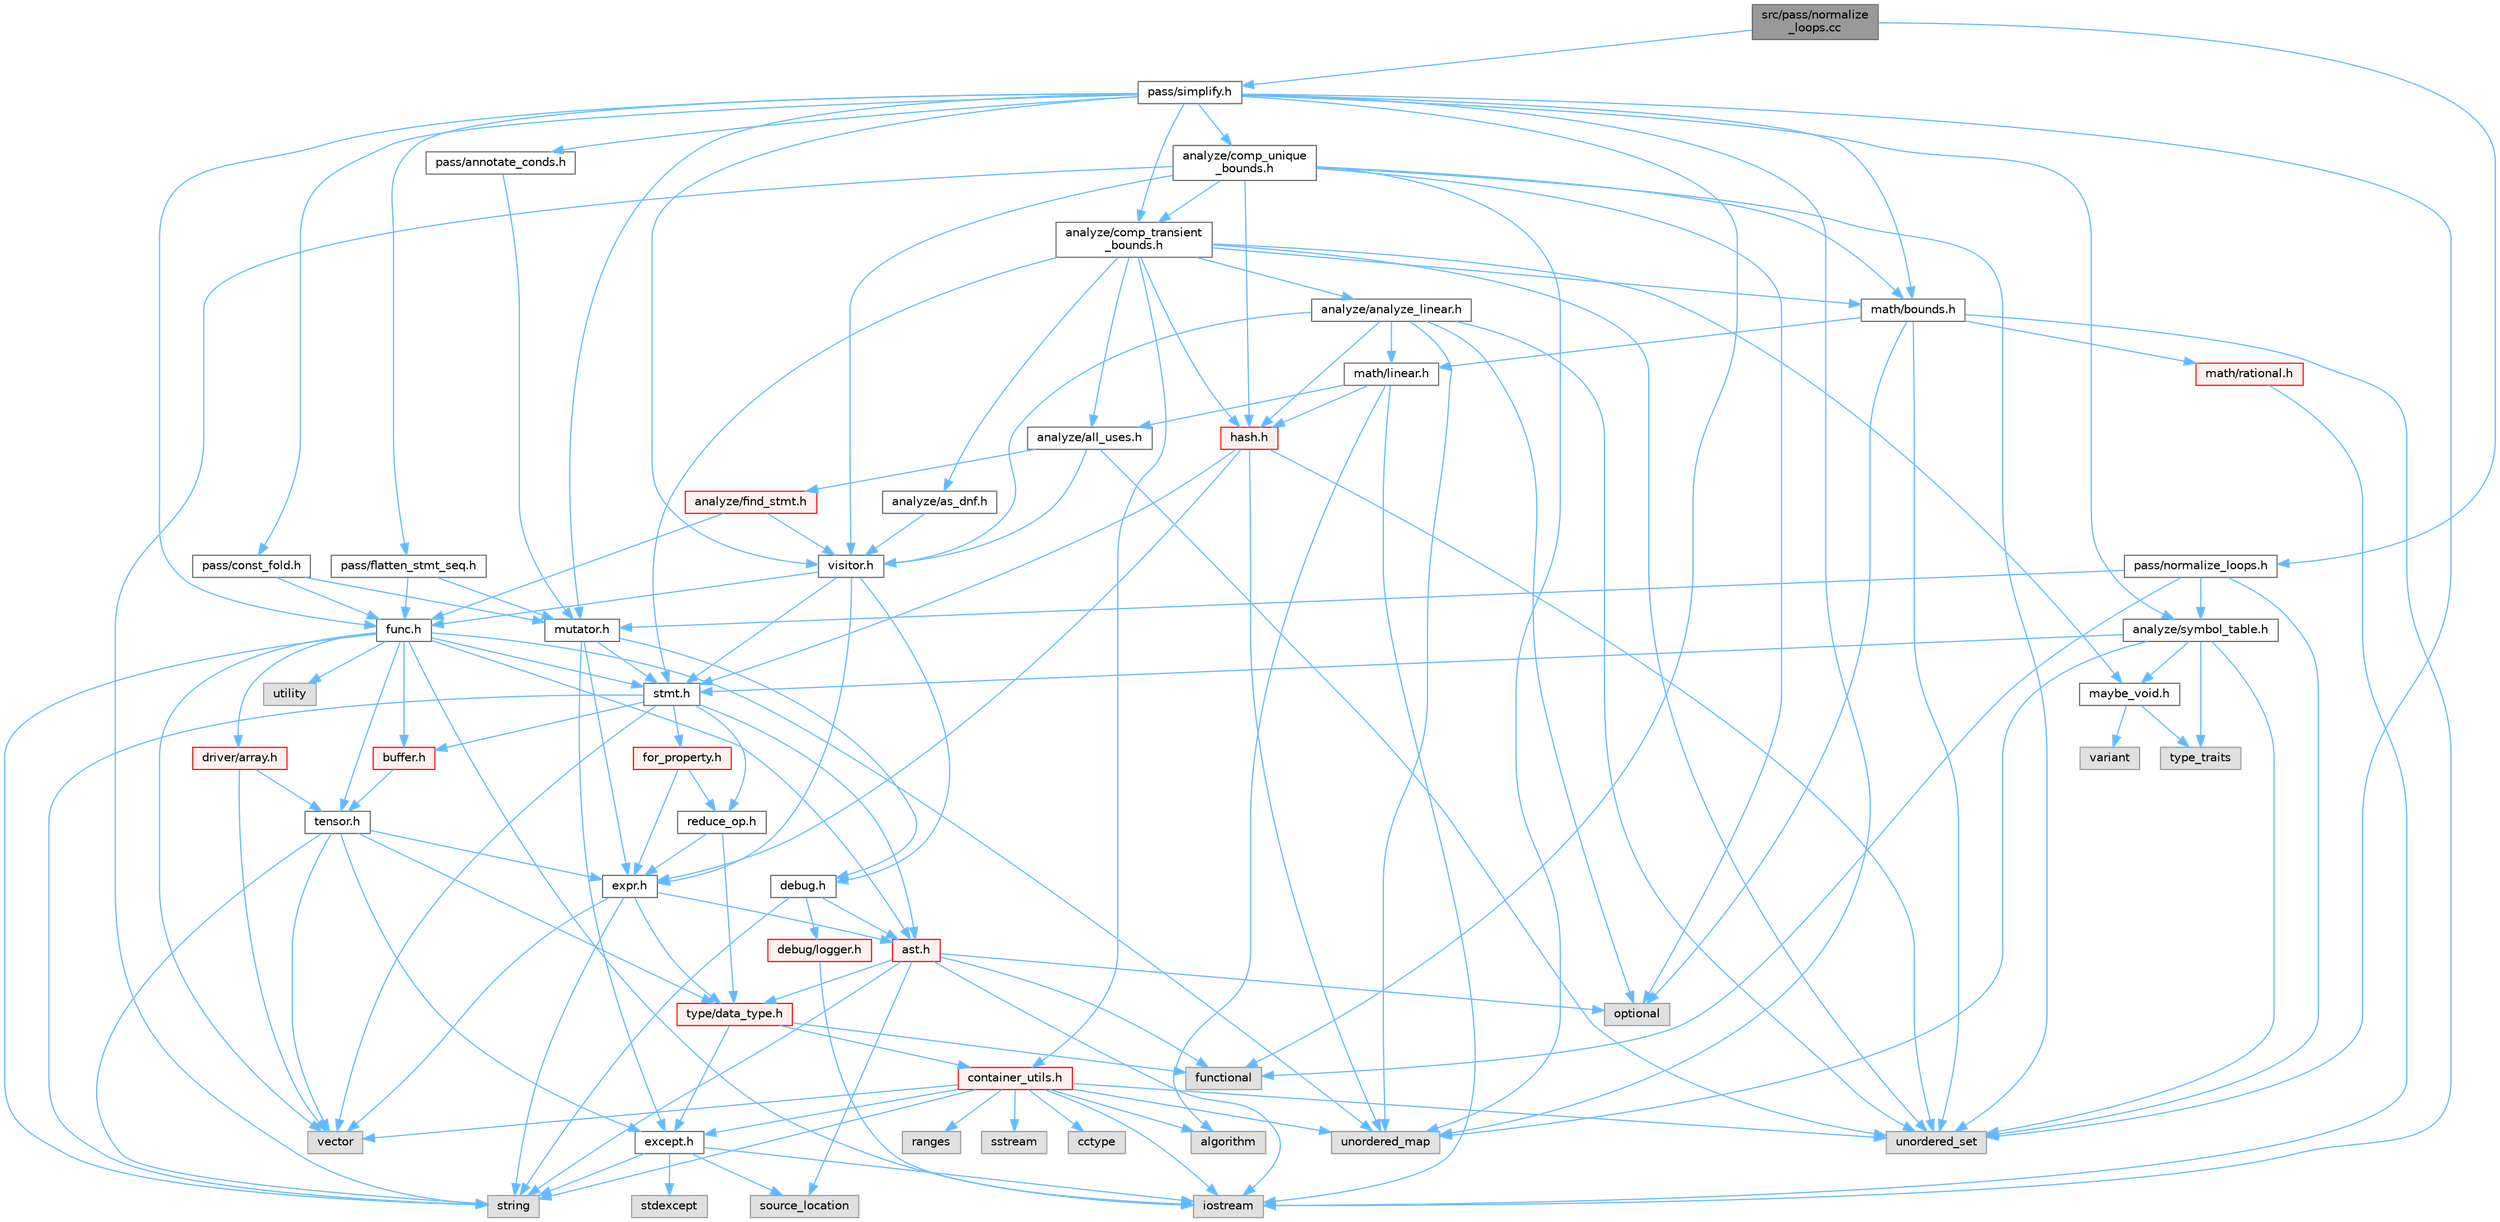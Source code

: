 digraph "src/pass/normalize_loops.cc"
{
 // LATEX_PDF_SIZE
  bgcolor="transparent";
  edge [fontname=Helvetica,fontsize=10,labelfontname=Helvetica,labelfontsize=10];
  node [fontname=Helvetica,fontsize=10,shape=box,height=0.2,width=0.4];
  Node1 [label="src/pass/normalize\l_loops.cc",height=0.2,width=0.4,color="gray40", fillcolor="grey60", style="filled", fontcolor="black",tooltip=" "];
  Node1 -> Node2 [color="steelblue1",style="solid"];
  Node2 [label="pass/normalize_loops.h",height=0.2,width=0.4,color="grey40", fillcolor="white", style="filled",URL="$normalize__loops_8h.html",tooltip=" "];
  Node2 -> Node3 [color="steelblue1",style="solid"];
  Node3 [label="functional",height=0.2,width=0.4,color="grey60", fillcolor="#E0E0E0", style="filled",tooltip=" "];
  Node2 -> Node4 [color="steelblue1",style="solid"];
  Node4 [label="unordered_set",height=0.2,width=0.4,color="grey60", fillcolor="#E0E0E0", style="filled",tooltip=" "];
  Node2 -> Node5 [color="steelblue1",style="solid"];
  Node5 [label="analyze/symbol_table.h",height=0.2,width=0.4,color="grey40", fillcolor="white", style="filled",URL="$symbol__table_8h.html",tooltip=" "];
  Node5 -> Node6 [color="steelblue1",style="solid"];
  Node6 [label="type_traits",height=0.2,width=0.4,color="grey60", fillcolor="#E0E0E0", style="filled",tooltip=" "];
  Node5 -> Node7 [color="steelblue1",style="solid"];
  Node7 [label="unordered_map",height=0.2,width=0.4,color="grey60", fillcolor="#E0E0E0", style="filled",tooltip=" "];
  Node5 -> Node4 [color="steelblue1",style="solid"];
  Node5 -> Node8 [color="steelblue1",style="solid"];
  Node8 [label="maybe_void.h",height=0.2,width=0.4,color="grey40", fillcolor="white", style="filled",URL="$maybe__void_8h.html",tooltip=" "];
  Node8 -> Node6 [color="steelblue1",style="solid"];
  Node8 -> Node9 [color="steelblue1",style="solid"];
  Node9 [label="variant",height=0.2,width=0.4,color="grey60", fillcolor="#E0E0E0", style="filled",tooltip=" "];
  Node5 -> Node10 [color="steelblue1",style="solid"];
  Node10 [label="stmt.h",height=0.2,width=0.4,color="grey40", fillcolor="white", style="filled",URL="$stmt_8h.html",tooltip=" "];
  Node10 -> Node11 [color="steelblue1",style="solid"];
  Node11 [label="string",height=0.2,width=0.4,color="grey60", fillcolor="#E0E0E0", style="filled",tooltip=" "];
  Node10 -> Node12 [color="steelblue1",style="solid"];
  Node12 [label="vector",height=0.2,width=0.4,color="grey60", fillcolor="#E0E0E0", style="filled",tooltip=" "];
  Node10 -> Node13 [color="steelblue1",style="solid"];
  Node13 [label="ast.h",height=0.2,width=0.4,color="red", fillcolor="#FFF0F0", style="filled",URL="$ast_8h.html",tooltip=" "];
  Node13 -> Node3 [color="steelblue1",style="solid"];
  Node13 -> Node15 [color="steelblue1",style="solid"];
  Node15 [label="iostream",height=0.2,width=0.4,color="grey60", fillcolor="#E0E0E0", style="filled",tooltip=" "];
  Node13 -> Node16 [color="steelblue1",style="solid"];
  Node16 [label="optional",height=0.2,width=0.4,color="grey60", fillcolor="#E0E0E0", style="filled",tooltip=" "];
  Node13 -> Node17 [color="steelblue1",style="solid"];
  Node17 [label="source_location",height=0.2,width=0.4,color="grey60", fillcolor="#E0E0E0", style="filled",tooltip=" "];
  Node13 -> Node11 [color="steelblue1",style="solid"];
  Node13 -> Node32 [color="steelblue1",style="solid"];
  Node32 [label="type/data_type.h",height=0.2,width=0.4,color="red", fillcolor="#FFF0F0", style="filled",URL="$data__type_8h.html",tooltip=" "];
  Node32 -> Node3 [color="steelblue1",style="solid"];
  Node32 -> Node34 [color="steelblue1",style="solid"];
  Node34 [label="container_utils.h",height=0.2,width=0.4,color="red", fillcolor="#FFF0F0", style="filled",URL="$container__utils_8h.html",tooltip=" "];
  Node34 -> Node35 [color="steelblue1",style="solid"];
  Node35 [label="algorithm",height=0.2,width=0.4,color="grey60", fillcolor="#E0E0E0", style="filled",tooltip=" "];
  Node34 -> Node36 [color="steelblue1",style="solid"];
  Node36 [label="cctype",height=0.2,width=0.4,color="grey60", fillcolor="#E0E0E0", style="filled",tooltip=" "];
  Node34 -> Node15 [color="steelblue1",style="solid"];
  Node34 -> Node37 [color="steelblue1",style="solid"];
  Node37 [label="ranges",height=0.2,width=0.4,color="grey60", fillcolor="#E0E0E0", style="filled",tooltip=" "];
  Node34 -> Node30 [color="steelblue1",style="solid"];
  Node30 [label="sstream",height=0.2,width=0.4,color="grey60", fillcolor="#E0E0E0", style="filled",tooltip=" "];
  Node34 -> Node11 [color="steelblue1",style="solid"];
  Node34 -> Node7 [color="steelblue1",style="solid"];
  Node34 -> Node4 [color="steelblue1",style="solid"];
  Node34 -> Node12 [color="steelblue1",style="solid"];
  Node34 -> Node27 [color="steelblue1",style="solid"];
  Node27 [label="except.h",height=0.2,width=0.4,color="grey40", fillcolor="white", style="filled",URL="$except_8h.html",tooltip=" "];
  Node27 -> Node15 [color="steelblue1",style="solid"];
  Node27 -> Node17 [color="steelblue1",style="solid"];
  Node27 -> Node28 [color="steelblue1",style="solid"];
  Node28 [label="stdexcept",height=0.2,width=0.4,color="grey60", fillcolor="#E0E0E0", style="filled",tooltip=" "];
  Node27 -> Node11 [color="steelblue1",style="solid"];
  Node32 -> Node27 [color="steelblue1",style="solid"];
  Node10 -> Node41 [color="steelblue1",style="solid"];
  Node41 [label="buffer.h",height=0.2,width=0.4,color="red", fillcolor="#FFF0F0", style="filled",URL="$buffer_8h.html",tooltip=" "];
  Node41 -> Node42 [color="steelblue1",style="solid"];
  Node42 [label="tensor.h",height=0.2,width=0.4,color="grey40", fillcolor="white", style="filled",URL="$tensor_8h.html",tooltip=" "];
  Node42 -> Node11 [color="steelblue1",style="solid"];
  Node42 -> Node12 [color="steelblue1",style="solid"];
  Node42 -> Node27 [color="steelblue1",style="solid"];
  Node42 -> Node43 [color="steelblue1",style="solid"];
  Node43 [label="expr.h",height=0.2,width=0.4,color="grey40", fillcolor="white", style="filled",URL="$expr_8h.html",tooltip=" "];
  Node43 -> Node11 [color="steelblue1",style="solid"];
  Node43 -> Node12 [color="steelblue1",style="solid"];
  Node43 -> Node13 [color="steelblue1",style="solid"];
  Node43 -> Node32 [color="steelblue1",style="solid"];
  Node42 -> Node32 [color="steelblue1",style="solid"];
  Node10 -> Node46 [color="steelblue1",style="solid"];
  Node46 [label="for_property.h",height=0.2,width=0.4,color="red", fillcolor="#FFF0F0", style="filled",URL="$for__property_8h.html",tooltip=" "];
  Node46 -> Node43 [color="steelblue1",style="solid"];
  Node46 -> Node49 [color="steelblue1",style="solid"];
  Node49 [label="reduce_op.h",height=0.2,width=0.4,color="grey40", fillcolor="white", style="filled",URL="$reduce__op_8h.html",tooltip=" "];
  Node49 -> Node43 [color="steelblue1",style="solid"];
  Node49 -> Node32 [color="steelblue1",style="solid"];
  Node10 -> Node49 [color="steelblue1",style="solid"];
  Node2 -> Node50 [color="steelblue1",style="solid"];
  Node50 [label="mutator.h",height=0.2,width=0.4,color="grey40", fillcolor="white", style="filled",URL="$mutator_8h.html",tooltip=" "];
  Node50 -> Node51 [color="steelblue1",style="solid"];
  Node51 [label="debug.h",height=0.2,width=0.4,color="grey40", fillcolor="white", style="filled",URL="$debug_8h.html",tooltip=" "];
  Node51 -> Node11 [color="steelblue1",style="solid"];
  Node51 -> Node13 [color="steelblue1",style="solid"];
  Node51 -> Node52 [color="steelblue1",style="solid"];
  Node52 [label="debug/logger.h",height=0.2,width=0.4,color="red", fillcolor="#FFF0F0", style="filled",URL="$logger_8h.html",tooltip=" "];
  Node52 -> Node15 [color="steelblue1",style="solid"];
  Node50 -> Node27 [color="steelblue1",style="solid"];
  Node50 -> Node43 [color="steelblue1",style="solid"];
  Node50 -> Node10 [color="steelblue1",style="solid"];
  Node1 -> Node55 [color="steelblue1",style="solid"];
  Node55 [label="pass/simplify.h",height=0.2,width=0.4,color="grey40", fillcolor="white", style="filled",URL="$simplify_8h.html",tooltip=" "];
  Node55 -> Node3 [color="steelblue1",style="solid"];
  Node55 -> Node7 [color="steelblue1",style="solid"];
  Node55 -> Node4 [color="steelblue1",style="solid"];
  Node55 -> Node56 [color="steelblue1",style="solid"];
  Node56 [label="analyze/comp_transient\l_bounds.h",height=0.2,width=0.4,color="grey40", fillcolor="white", style="filled",URL="$comp__transient__bounds_8h.html",tooltip=" "];
  Node56 -> Node4 [color="steelblue1",style="solid"];
  Node56 -> Node57 [color="steelblue1",style="solid"];
  Node57 [label="analyze/all_uses.h",height=0.2,width=0.4,color="grey40", fillcolor="white", style="filled",URL="$all__uses_8h.html",tooltip=" "];
  Node57 -> Node4 [color="steelblue1",style="solid"];
  Node57 -> Node58 [color="steelblue1",style="solid"];
  Node58 [label="analyze/find_stmt.h",height=0.2,width=0.4,color="red", fillcolor="#FFF0F0", style="filled",URL="$find__stmt_8h.html",tooltip=" "];
  Node58 -> Node59 [color="steelblue1",style="solid"];
  Node59 [label="func.h",height=0.2,width=0.4,color="grey40", fillcolor="white", style="filled",URL="$func_8h.html",tooltip=" "];
  Node59 -> Node15 [color="steelblue1",style="solid"];
  Node59 -> Node11 [color="steelblue1",style="solid"];
  Node59 -> Node7 [color="steelblue1",style="solid"];
  Node59 -> Node60 [color="steelblue1",style="solid"];
  Node60 [label="utility",height=0.2,width=0.4,color="grey60", fillcolor="#E0E0E0", style="filled",tooltip=" "];
  Node59 -> Node12 [color="steelblue1",style="solid"];
  Node59 -> Node13 [color="steelblue1",style="solid"];
  Node59 -> Node41 [color="steelblue1",style="solid"];
  Node59 -> Node61 [color="steelblue1",style="solid"];
  Node61 [label="driver/array.h",height=0.2,width=0.4,color="red", fillcolor="#FFF0F0", style="filled",URL="$array_8h.html",tooltip=" "];
  Node61 -> Node12 [color="steelblue1",style="solid"];
  Node61 -> Node42 [color="steelblue1",style="solid"];
  Node59 -> Node10 [color="steelblue1",style="solid"];
  Node59 -> Node42 [color="steelblue1",style="solid"];
  Node58 -> Node66 [color="steelblue1",style="solid"];
  Node66 [label="visitor.h",height=0.2,width=0.4,color="grey40", fillcolor="white", style="filled",URL="$visitor_8h.html",tooltip=" "];
  Node66 -> Node51 [color="steelblue1",style="solid"];
  Node66 -> Node43 [color="steelblue1",style="solid"];
  Node66 -> Node59 [color="steelblue1",style="solid"];
  Node66 -> Node10 [color="steelblue1",style="solid"];
  Node57 -> Node66 [color="steelblue1",style="solid"];
  Node56 -> Node67 [color="steelblue1",style="solid"];
  Node67 [label="analyze/analyze_linear.h",height=0.2,width=0.4,color="grey40", fillcolor="white", style="filled",URL="$analyze__linear_8h.html",tooltip=" "];
  Node67 -> Node16 [color="steelblue1",style="solid"];
  Node67 -> Node7 [color="steelblue1",style="solid"];
  Node67 -> Node4 [color="steelblue1",style="solid"];
  Node67 -> Node68 [color="steelblue1",style="solid"];
  Node68 [label="hash.h",height=0.2,width=0.4,color="red", fillcolor="#FFF0F0", style="filled",URL="$hash_8h.html",tooltip=" "];
  Node68 -> Node7 [color="steelblue1",style="solid"];
  Node68 -> Node4 [color="steelblue1",style="solid"];
  Node68 -> Node43 [color="steelblue1",style="solid"];
  Node68 -> Node10 [color="steelblue1",style="solid"];
  Node67 -> Node69 [color="steelblue1",style="solid"];
  Node69 [label="math/linear.h",height=0.2,width=0.4,color="grey40", fillcolor="white", style="filled",URL="$linear_8h.html",tooltip=" "];
  Node69 -> Node35 [color="steelblue1",style="solid"];
  Node69 -> Node15 [color="steelblue1",style="solid"];
  Node69 -> Node57 [color="steelblue1",style="solid"];
  Node69 -> Node68 [color="steelblue1",style="solid"];
  Node67 -> Node66 [color="steelblue1",style="solid"];
  Node56 -> Node70 [color="steelblue1",style="solid"];
  Node70 [label="analyze/as_dnf.h",height=0.2,width=0.4,color="grey40", fillcolor="white", style="filled",URL="$as__dnf_8h.html",tooltip=" "];
  Node70 -> Node66 [color="steelblue1",style="solid"];
  Node56 -> Node34 [color="steelblue1",style="solid"];
  Node56 -> Node68 [color="steelblue1",style="solid"];
  Node56 -> Node71 [color="steelblue1",style="solid"];
  Node71 [label="math/bounds.h",height=0.2,width=0.4,color="grey40", fillcolor="white", style="filled",URL="$bounds_8h.html",tooltip=" "];
  Node71 -> Node15 [color="steelblue1",style="solid"];
  Node71 -> Node16 [color="steelblue1",style="solid"];
  Node71 -> Node4 [color="steelblue1",style="solid"];
  Node71 -> Node69 [color="steelblue1",style="solid"];
  Node71 -> Node72 [color="steelblue1",style="solid"];
  Node72 [label="math/rational.h",height=0.2,width=0.4,color="red", fillcolor="#FFF0F0", style="filled",URL="$rational_8h.html",tooltip=" "];
  Node72 -> Node15 [color="steelblue1",style="solid"];
  Node56 -> Node8 [color="steelblue1",style="solid"];
  Node56 -> Node10 [color="steelblue1",style="solid"];
  Node55 -> Node75 [color="steelblue1",style="solid"];
  Node75 [label="analyze/comp_unique\l_bounds.h",height=0.2,width=0.4,color="grey40", fillcolor="white", style="filled",URL="$comp__unique__bounds_8h.html",tooltip=" "];
  Node75 -> Node16 [color="steelblue1",style="solid"];
  Node75 -> Node11 [color="steelblue1",style="solid"];
  Node75 -> Node7 [color="steelblue1",style="solid"];
  Node75 -> Node4 [color="steelblue1",style="solid"];
  Node75 -> Node56 [color="steelblue1",style="solid"];
  Node75 -> Node68 [color="steelblue1",style="solid"];
  Node75 -> Node71 [color="steelblue1",style="solid"];
  Node75 -> Node66 [color="steelblue1",style="solid"];
  Node55 -> Node5 [color="steelblue1",style="solid"];
  Node55 -> Node59 [color="steelblue1",style="solid"];
  Node55 -> Node71 [color="steelblue1",style="solid"];
  Node55 -> Node50 [color="steelblue1",style="solid"];
  Node55 -> Node76 [color="steelblue1",style="solid"];
  Node76 [label="pass/annotate_conds.h",height=0.2,width=0.4,color="grey40", fillcolor="white", style="filled",URL="$annotate__conds_8h.html",tooltip=" "];
  Node76 -> Node50 [color="steelblue1",style="solid"];
  Node55 -> Node77 [color="steelblue1",style="solid"];
  Node77 [label="pass/const_fold.h",height=0.2,width=0.4,color="grey40", fillcolor="white", style="filled",URL="$const__fold_8h.html",tooltip=" "];
  Node77 -> Node59 [color="steelblue1",style="solid"];
  Node77 -> Node50 [color="steelblue1",style="solid"];
  Node55 -> Node78 [color="steelblue1",style="solid"];
  Node78 [label="pass/flatten_stmt_seq.h",height=0.2,width=0.4,color="grey40", fillcolor="white", style="filled",URL="$flatten__stmt__seq_8h.html",tooltip=" "];
  Node78 -> Node59 [color="steelblue1",style="solid"];
  Node78 -> Node50 [color="steelblue1",style="solid"];
  Node55 -> Node66 [color="steelblue1",style="solid"];
}

